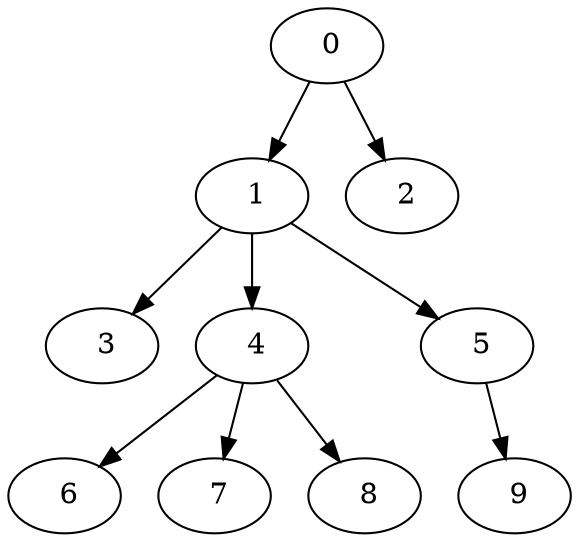 digraph mytree {
" 0" -> " 1";
" 0" -> " 2";
" 1" -> " 3";
" 1" -> " 4";
" 1" -> " 5";
" 2";
" 3";
" 4" -> " 6";
" 4" -> " 7";
" 4" -> " 8";
" 5" -> " 9";
" 6";
" 7";
" 8";
" 9";
}
